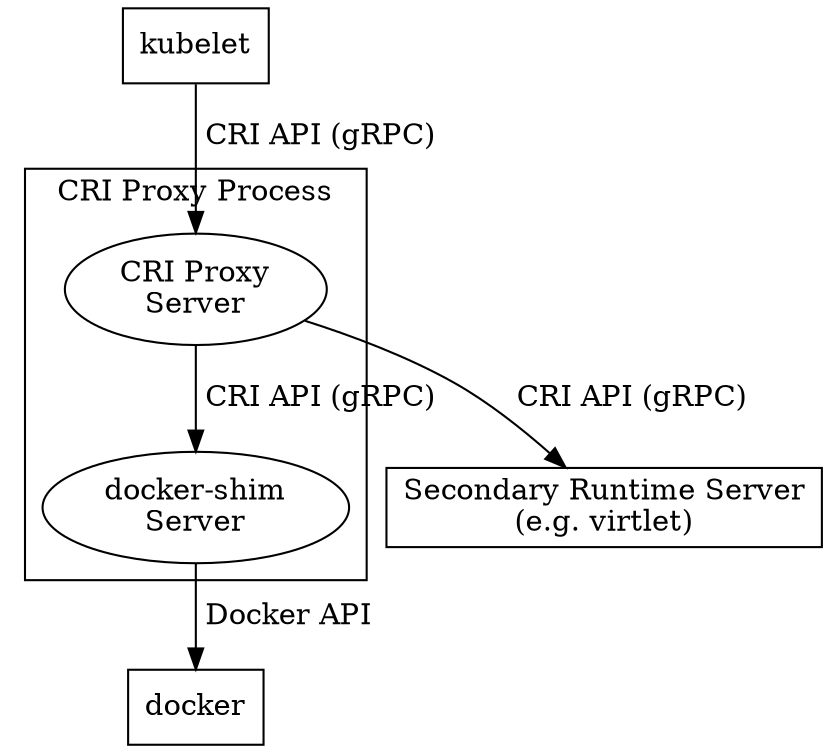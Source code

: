 digraph criproxy {
        subgraph cluster_0 {
                criproxy [label="CRI Proxy\nServer"];
                docker_shim [label="docker-shim\nServer"];       
                criproxy -> docker_shim [label=" CRI API (gRPC) "];
                color=black;
                label="CRI Proxy Process";
                
        }
        kubelet [shape=rectangle];
        docker [shape=rectangle];
        altruntime [shape=rectangle];
        kubelet -> criproxy [label=" CRI API (gRPC)"];
        altruntime [label="Secondary Runtime Server\n(e.g. virtlet)"];
        criproxy -> altruntime [label="  CRI API (gRPC)"];
        docker_shim -> docker [label=" Docker API"];
}